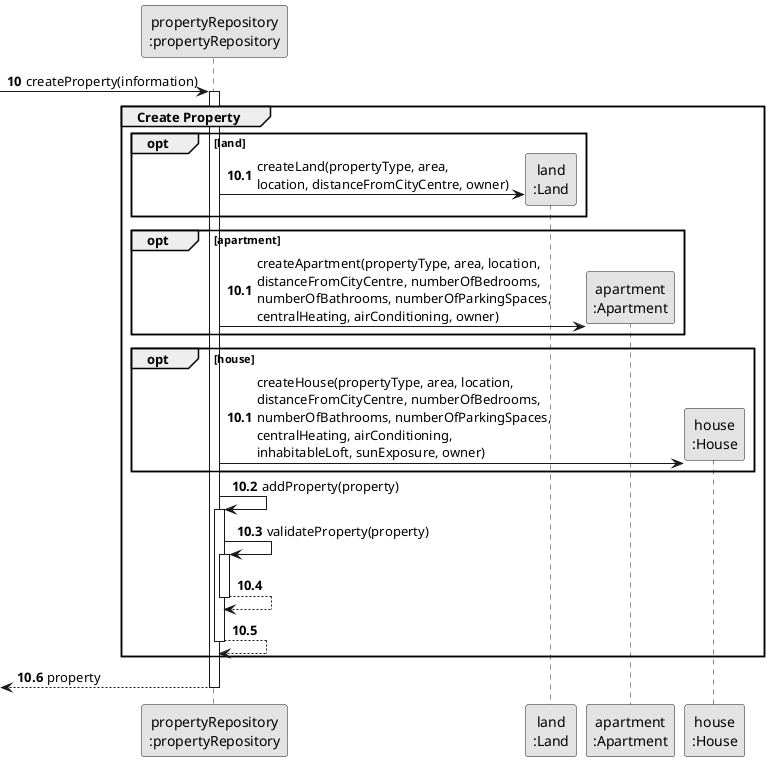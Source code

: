 @startuml
skinparam monochrome true
skinparam packageStyle rectangle
skinparam shadowing false

participant "propertyRepository\n:propertyRepository" as PropertyRepository
participant "land\n:Land" as Land
participant "apartment\n:Apartment" as Apartment
participant "house\n:House" as House

autonumber 10
-> PropertyRepository : createProperty(information)
group Create Property
activate PropertyRepository
autonumber 10.1
opt land
   PropertyRepository -> Land**: createLand(propertyType, area, \nlocation, distanceFromCityCentre, owner)

    autonumber 10.1
    end
    opt apartment
    PropertyRepository -> Apartment**: createApartment(propertyType, area, location, \ndistanceFromCityCentre, numberOfBedrooms, \nnumberOfBathrooms, numberOfParkingSpaces, \ncentralHeating, airConditioning, owner)
    end

    autonumber 10.1
    opt house
        PropertyRepository -> House**: createHouse(propertyType, area, location, \ndistanceFromCityCentre, numberOfBedrooms, \nnumberOfBathrooms, numberOfParkingSpaces, \ncentralHeating, airConditioning, \ninhabitableLoft, sunExposure, owner)
    end

        PropertyRepository -> PropertyRepository: addProperty(property)
        activate PropertyRepository
            PropertyRepository -> PropertyRepository: validateProperty(property)
            activate PropertyRepository

            PropertyRepository --> PropertyRepository
            deactivate PropertyRepository

        PropertyRepository --> PropertyRepository
        deactivate PropertyRepository

    end
        <-- PropertyRepository : property
    deactivate PropertyRepository
@enduml
